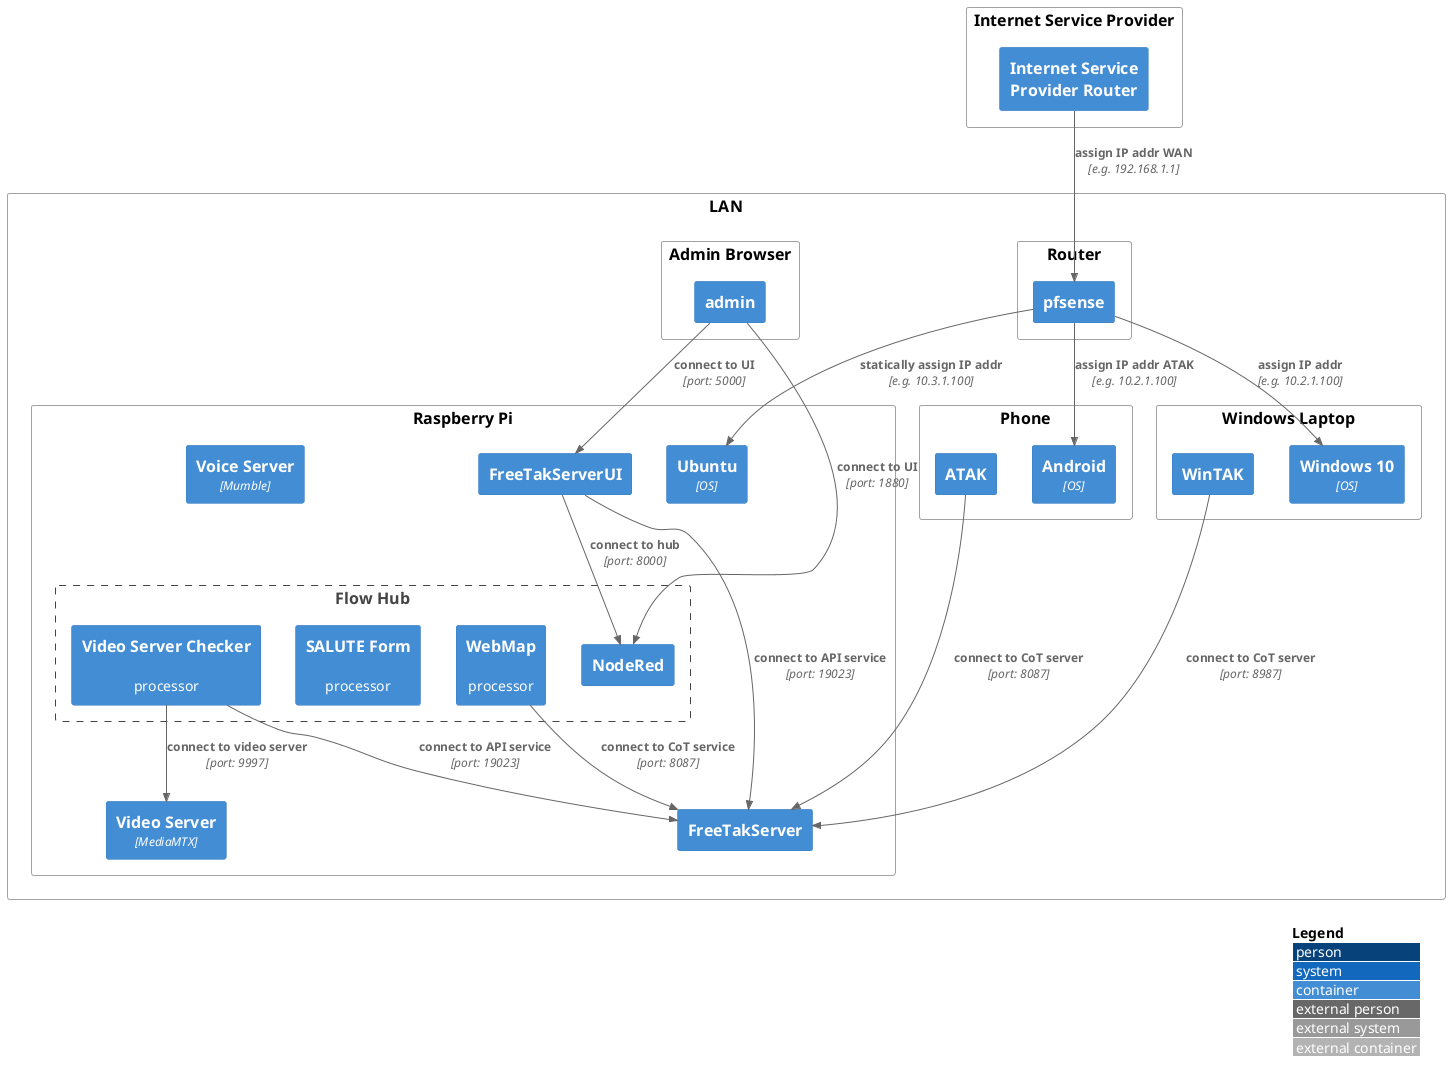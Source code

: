 @startuml
!include <C4/C4_Deployment>

LAYOUT_TOP_DOWN()
LAYOUT_WITH_LEGEND()

Node(isp, "Internet Service Provider") {
  Container(ispr, "Internet Service Provider Router")
}

Node(lan, "LAN") {
    Node(router, "Router") {
        Container(pfs, "pfsense")
    }
    Node(rpi1, "Raspberry Pi") {
        Container(rpios, "Ubuntu", "OS")
        Container(ftsui, "FreeTakServerUI")
        Container(fts, "FreeTakServer")
        Boundary(c1, "Flow Hub"){
            Container(nodered, "NodeRed")
            Container(video_check, "Video Server Checker", $descr="processor")
            Container(salute, "SALUTE Form", $descr="processor")
            Container(webmap, "WebMap", $descr="processor")
        }
        Container(video_server, "Video Server", "MediaMTX")
        Container(voice_server, "Voice Server", "Mumble")
    }
    Node(android, "Phone") {
        Container(atakos, "Android", "OS")
        Container(atak, "ATAK")
    }
    Node(laptop, "Windows Laptop") {
        Container(winos, "Windows 10", "OS")
        Container(wintak, "WinTAK")
    }
    Node(browser, "Admin Browser") {
        Container(admin, "admin")
    }
}

Rel(ispr, pfs, "assign IP addr WAN", "e.g. 192.168.1.1")
Rel(pfs, atakos, "assign IP addr ATAK", "e.g. 10.2.1.100")
Rel(pfs, winos, "assign IP addr", "e.g. 10.2.1.100")
Rel(pfs, rpios, "statically assign IP addr", "e.g. 10.3.1.100")

Rel(admin, ftsui, "connect to UI", "port: 5000")
Rel(admin, nodered, "connect to UI", "port: 1880")

Rel(atak, fts, "connect to CoT server", "port: 8087")
Rel(wintak, fts, "connect to CoT server", "port: 8987")

Rel(ftsui, fts, "connect to API service", "port: 19023")
Rel(ftsui, nodered, "connect to hub", "port: 8000")

Rel(video_check, video_server, "connect to video server", "port: 9997")
Rel(video_check, fts, "connect to API service", "port: 19023")

Rel(webmap, fts, "connect to CoT service", "port: 8087")


@enduml
